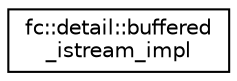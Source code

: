 digraph "Graphical Class Hierarchy"
{
  edge [fontname="Helvetica",fontsize="10",labelfontname="Helvetica",labelfontsize="10"];
  node [fontname="Helvetica",fontsize="10",shape=record];
  rankdir="LR";
  Node0 [label="fc::detail::buffered\l_istream_impl",height=0.2,width=0.4,color="black", fillcolor="white", style="filled",URL="$classfc_1_1detail_1_1buffered__istream__impl.html"];
}
